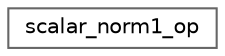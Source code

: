 digraph "类继承关系图"
{
 // LATEX_PDF_SIZE
  bgcolor="transparent";
  edge [fontname=Helvetica,fontsize=10,labelfontname=Helvetica,labelfontsize=10];
  node [fontname=Helvetica,fontsize=10,shape=box,height=0.2,width=0.4];
  rankdir="LR";
  Node0 [id="Node000000",label="scalar_norm1_op",height=0.2,width=0.4,color="grey40", fillcolor="white", style="filled",URL="$structscalar__norm1__op.html",tooltip=" "];
}
